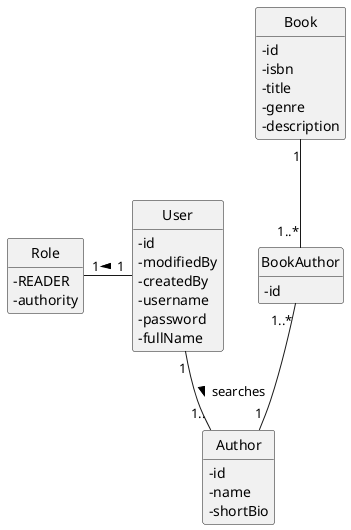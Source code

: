 @startuml
skinparam classAttributeIconSize 0
hide circle
hide methods

class Author{
    - id
    - name
    - shortBio
}

class Book{
    - id
    - isbn
    - title
    - genre
    - description
}

class BookAuthor{
    - id
}

class User {
    - id
    - modifiedBy
    - createdBy
    - username
    - password
    - fullName
}

class Role {
    - READER
    - authority
}

Author "1.." -up- "1" User: searches <

Book "1" -- "1..*" BookAuthor
BookAuthor "1..*" -- "1" Author

User "1" -left- "1" Role : >

@enduml
